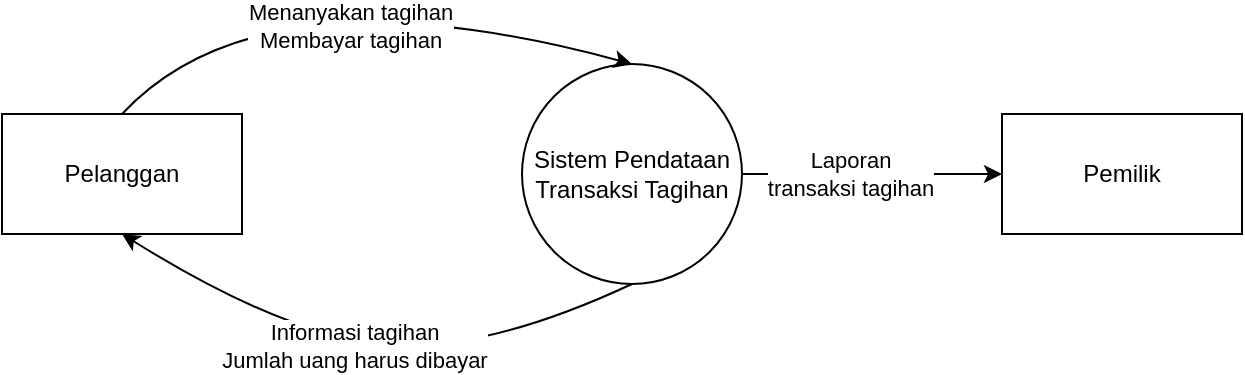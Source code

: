 <mxfile version="12.9.12" type="github">
  <diagram id="05J3QiOPkPLagkaqRgKB" name="Page-1">
    <mxGraphModel dx="868" dy="482" grid="1" gridSize="10" guides="1" tooltips="1" connect="1" arrows="1" fold="1" page="1" pageScale="1" pageWidth="850" pageHeight="1100" math="0" shadow="0">
      <root>
        <mxCell id="0" />
        <mxCell id="1" parent="0" />
        <mxCell id="zNGWt20oC-faalKSxXV1-1" value="Sistem Pendataan Transaksi Tagihan" style="ellipse;whiteSpace=wrap;html=1;aspect=fixed;" parent="1" vertex="1">
          <mxGeometry x="370" y="245" width="110" height="110" as="geometry" />
        </mxCell>
        <mxCell id="zNGWt20oC-faalKSxXV1-3" value="Pelanggan" style="rounded=0;whiteSpace=wrap;html=1;" parent="1" vertex="1">
          <mxGeometry x="110" y="270" width="120" height="60" as="geometry" />
        </mxCell>
        <mxCell id="zNGWt20oC-faalKSxXV1-4" value="Pemilik" style="rounded=0;whiteSpace=wrap;html=1;" parent="1" vertex="1">
          <mxGeometry x="610" y="270" width="120" height="60" as="geometry" />
        </mxCell>
        <mxCell id="3Z8D06Dz2ogXI7LRP5uT-2" value="" style="curved=1;endArrow=classic;html=1;exitX=1;exitY=0.5;exitDx=0;exitDy=0;entryX=0;entryY=0.5;entryDx=0;entryDy=0;" edge="1" parent="1" source="zNGWt20oC-faalKSxXV1-1" target="zNGWt20oC-faalKSxXV1-4">
          <mxGeometry width="50" height="50" relative="1" as="geometry">
            <mxPoint x="510" y="260" as="sourcePoint" />
            <mxPoint x="560" y="210" as="targetPoint" />
            <Array as="points" />
          </mxGeometry>
        </mxCell>
        <mxCell id="3Z8D06Dz2ogXI7LRP5uT-7" value="Laporan &lt;br&gt;transaksi tagihan" style="edgeLabel;html=1;align=center;verticalAlign=middle;resizable=0;points=[];" vertex="1" connectable="0" parent="3Z8D06Dz2ogXI7LRP5uT-2">
          <mxGeometry x="-0.169" relative="1" as="geometry">
            <mxPoint as="offset" />
          </mxGeometry>
        </mxCell>
        <mxCell id="3Z8D06Dz2ogXI7LRP5uT-3" value="" style="curved=1;endArrow=classic;html=1;exitX=0.5;exitY=0;exitDx=0;exitDy=0;entryX=0.5;entryY=0;entryDx=0;entryDy=0;" edge="1" parent="1" source="zNGWt20oC-faalKSxXV1-3" target="zNGWt20oC-faalKSxXV1-1">
          <mxGeometry width="50" height="50" relative="1" as="geometry">
            <mxPoint x="240" y="245" as="sourcePoint" />
            <mxPoint x="290" y="195" as="targetPoint" />
            <Array as="points">
              <mxPoint x="240" y="195" />
            </Array>
          </mxGeometry>
        </mxCell>
        <mxCell id="3Z8D06Dz2ogXI7LRP5uT-6" value="Menanyakan tagihan&lt;br&gt;Membayar tagihan" style="edgeLabel;html=1;align=center;verticalAlign=middle;resizable=0;points=[];" vertex="1" connectable="0" parent="3Z8D06Dz2ogXI7LRP5uT-3">
          <mxGeometry x="0.041" y="-18" relative="1" as="geometry">
            <mxPoint as="offset" />
          </mxGeometry>
        </mxCell>
        <mxCell id="3Z8D06Dz2ogXI7LRP5uT-8" value="" style="curved=1;endArrow=classic;html=1;entryX=0.5;entryY=1;entryDx=0;entryDy=0;exitX=0.5;exitY=1;exitDx=0;exitDy=0;" edge="1" parent="1" source="zNGWt20oC-faalKSxXV1-1" target="zNGWt20oC-faalKSxXV1-3">
          <mxGeometry width="50" height="50" relative="1" as="geometry">
            <mxPoint x="270" y="410" as="sourcePoint" />
            <mxPoint x="320" y="360" as="targetPoint" />
            <Array as="points">
              <mxPoint x="350" y="390" />
              <mxPoint x="250" y="380" />
            </Array>
          </mxGeometry>
        </mxCell>
        <mxCell id="3Z8D06Dz2ogXI7LRP5uT-10" value="Informasi tagihan&lt;br&gt;Jumlah uang harus dibayar" style="edgeLabel;html=1;align=center;verticalAlign=middle;resizable=0;points=[];" vertex="1" connectable="0" parent="3Z8D06Dz2ogXI7LRP5uT-8">
          <mxGeometry x="0.058" y="2" relative="1" as="geometry">
            <mxPoint as="offset" />
          </mxGeometry>
        </mxCell>
      </root>
    </mxGraphModel>
  </diagram>
</mxfile>

